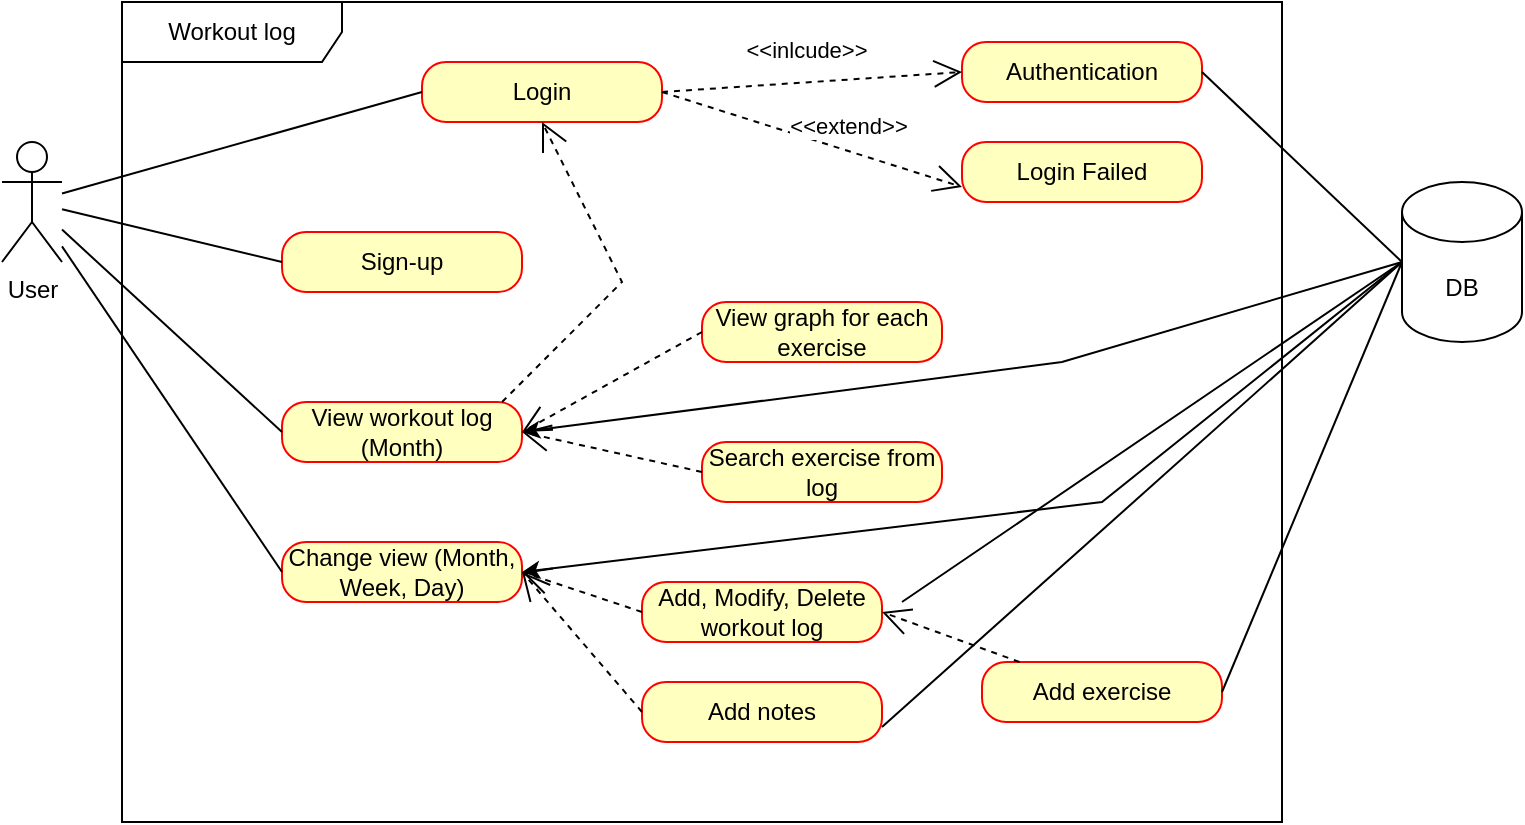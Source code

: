 <mxfile version="21.0.8" type="github">
  <diagram name="페이지-1" id="-foDYBGmw90hOK_yAv1D">
    <mxGraphModel dx="866" dy="1360" grid="1" gridSize="10" guides="1" tooltips="1" connect="1" arrows="1" fold="1" page="1" pageScale="1" pageWidth="827" pageHeight="1169" math="0" shadow="0">
      <root>
        <mxCell id="0" />
        <mxCell id="1" parent="0" />
        <mxCell id="SXND7Tw_zfwHPg5H09Y7-1" value="User&lt;br&gt;" style="shape=umlActor;verticalLabelPosition=bottom;verticalAlign=top;html=1;outlineConnect=0;" vertex="1" parent="1">
          <mxGeometry x="30" y="190" width="30" height="60" as="geometry" />
        </mxCell>
        <mxCell id="SXND7Tw_zfwHPg5H09Y7-2" value="Workout log" style="shape=umlFrame;whiteSpace=wrap;html=1;pointerEvents=0;width=110;height=30;" vertex="1" parent="1">
          <mxGeometry x="90" y="120" width="580" height="410" as="geometry" />
        </mxCell>
        <mxCell id="SXND7Tw_zfwHPg5H09Y7-7" value="Login" style="rounded=1;whiteSpace=wrap;html=1;arcSize=40;fontColor=#000000;fillColor=#ffffc0;strokeColor=#ff0000;" vertex="1" parent="1">
          <mxGeometry x="240" y="150" width="120" height="30" as="geometry" />
        </mxCell>
        <mxCell id="SXND7Tw_zfwHPg5H09Y7-8" value="Sign-up" style="rounded=1;whiteSpace=wrap;html=1;arcSize=40;fontColor=#000000;fillColor=#ffffc0;strokeColor=#ff0000;" vertex="1" parent="1">
          <mxGeometry x="170" y="235" width="120" height="30" as="geometry" />
        </mxCell>
        <mxCell id="SXND7Tw_zfwHPg5H09Y7-9" value="View workout log (Month)" style="rounded=1;whiteSpace=wrap;html=1;arcSize=40;fontColor=#000000;fillColor=#ffffc0;strokeColor=#ff0000;" vertex="1" parent="1">
          <mxGeometry x="170" y="320" width="120" height="30" as="geometry" />
        </mxCell>
        <mxCell id="SXND7Tw_zfwHPg5H09Y7-11" value="Add, Modify, Delete workout log" style="rounded=1;whiteSpace=wrap;html=1;arcSize=40;fontColor=#000000;fillColor=#ffffc0;strokeColor=#ff0000;" vertex="1" parent="1">
          <mxGeometry x="350" y="410" width="120" height="30" as="geometry" />
        </mxCell>
        <mxCell id="SXND7Tw_zfwHPg5H09Y7-12" value="Change view (Month, Week, Day)" style="rounded=1;whiteSpace=wrap;html=1;arcSize=40;fontColor=#000000;fillColor=#ffffc0;strokeColor=#ff0000;" vertex="1" parent="1">
          <mxGeometry x="170" y="390" width="120" height="30" as="geometry" />
        </mxCell>
        <mxCell id="SXND7Tw_zfwHPg5H09Y7-13" value="View graph for each exercise" style="rounded=1;whiteSpace=wrap;html=1;arcSize=40;fontColor=#000000;fillColor=#ffffc0;strokeColor=#ff0000;" vertex="1" parent="1">
          <mxGeometry x="380" y="270" width="120" height="30" as="geometry" />
        </mxCell>
        <mxCell id="SXND7Tw_zfwHPg5H09Y7-14" value="Search exercise from log" style="rounded=1;whiteSpace=wrap;html=1;arcSize=40;fontColor=#000000;fillColor=#ffffc0;strokeColor=#ff0000;" vertex="1" parent="1">
          <mxGeometry x="380" y="340" width="120" height="30" as="geometry" />
        </mxCell>
        <mxCell id="SXND7Tw_zfwHPg5H09Y7-15" value="Authentication" style="rounded=1;whiteSpace=wrap;html=1;arcSize=40;fontColor=#000000;fillColor=#ffffc0;strokeColor=#ff0000;" vertex="1" parent="1">
          <mxGeometry x="510" y="140" width="120" height="30" as="geometry" />
        </mxCell>
        <mxCell id="SXND7Tw_zfwHPg5H09Y7-16" value="Login Failed" style="rounded=1;whiteSpace=wrap;html=1;arcSize=40;fontColor=#000000;fillColor=#ffffc0;strokeColor=#ff0000;" vertex="1" parent="1">
          <mxGeometry x="510" y="190" width="120" height="30" as="geometry" />
        </mxCell>
        <mxCell id="SXND7Tw_zfwHPg5H09Y7-17" value="Add exercise" style="rounded=1;whiteSpace=wrap;html=1;arcSize=40;fontColor=#000000;fillColor=#ffffc0;strokeColor=#ff0000;" vertex="1" parent="1">
          <mxGeometry x="520" y="450" width="120" height="30" as="geometry" />
        </mxCell>
        <mxCell id="SXND7Tw_zfwHPg5H09Y7-18" value="Add notes" style="rounded=1;whiteSpace=wrap;html=1;arcSize=40;fontColor=#000000;fillColor=#ffffc0;strokeColor=#ff0000;" vertex="1" parent="1">
          <mxGeometry x="350" y="460" width="120" height="30" as="geometry" />
        </mxCell>
        <mxCell id="SXND7Tw_zfwHPg5H09Y7-20" value="" style="endArrow=none;html=1;rounded=0;entryX=0;entryY=0.5;entryDx=0;entryDy=0;" edge="1" parent="1" source="SXND7Tw_zfwHPg5H09Y7-1" target="SXND7Tw_zfwHPg5H09Y7-7">
          <mxGeometry width="50" height="50" relative="1" as="geometry">
            <mxPoint x="280" y="520" as="sourcePoint" />
            <mxPoint x="330" y="470" as="targetPoint" />
          </mxGeometry>
        </mxCell>
        <mxCell id="SXND7Tw_zfwHPg5H09Y7-21" value="" style="endArrow=none;html=1;rounded=0;entryX=0;entryY=0.5;entryDx=0;entryDy=0;" edge="1" parent="1" source="SXND7Tw_zfwHPg5H09Y7-1" target="SXND7Tw_zfwHPg5H09Y7-8">
          <mxGeometry width="50" height="50" relative="1" as="geometry">
            <mxPoint x="70" y="225" as="sourcePoint" />
            <mxPoint x="170" y="195" as="targetPoint" />
          </mxGeometry>
        </mxCell>
        <mxCell id="SXND7Tw_zfwHPg5H09Y7-22" value="" style="endArrow=none;html=1;rounded=0;entryX=0;entryY=0.5;entryDx=0;entryDy=0;" edge="1" parent="1" source="SXND7Tw_zfwHPg5H09Y7-1" target="SXND7Tw_zfwHPg5H09Y7-9">
          <mxGeometry width="50" height="50" relative="1" as="geometry">
            <mxPoint x="70" y="232" as="sourcePoint" />
            <mxPoint x="170" y="245" as="targetPoint" />
          </mxGeometry>
        </mxCell>
        <mxCell id="SXND7Tw_zfwHPg5H09Y7-23" value="" style="endArrow=none;html=1;rounded=0;entryX=0;entryY=0.5;entryDx=0;entryDy=0;" edge="1" parent="1" source="SXND7Tw_zfwHPg5H09Y7-1" target="SXND7Tw_zfwHPg5H09Y7-12">
          <mxGeometry width="50" height="50" relative="1" as="geometry">
            <mxPoint x="70" y="238" as="sourcePoint" />
            <mxPoint x="170" y="295" as="targetPoint" />
          </mxGeometry>
        </mxCell>
        <mxCell id="SXND7Tw_zfwHPg5H09Y7-26" value="&amp;lt;&amp;lt;inlcude&amp;gt;&amp;gt;" style="endArrow=open;endSize=12;dashed=1;html=1;rounded=0;exitX=1;exitY=0.5;exitDx=0;exitDy=0;entryX=0;entryY=0.5;entryDx=0;entryDy=0;" edge="1" parent="1" source="SXND7Tw_zfwHPg5H09Y7-7" target="SXND7Tw_zfwHPg5H09Y7-15">
          <mxGeometry x="-0.022" y="16" width="160" relative="1" as="geometry">
            <mxPoint x="310" y="450" as="sourcePoint" />
            <mxPoint x="470" y="450" as="targetPoint" />
            <mxPoint as="offset" />
          </mxGeometry>
        </mxCell>
        <mxCell id="SXND7Tw_zfwHPg5H09Y7-27" value="&amp;lt;&amp;lt;extend&amp;gt;&amp;gt;" style="endArrow=open;endSize=12;dashed=1;html=1;rounded=0;exitX=1;exitY=0.5;exitDx=0;exitDy=0;entryX=0;entryY=0.75;entryDx=0;entryDy=0;" edge="1" parent="1" source="SXND7Tw_zfwHPg5H09Y7-7" target="SXND7Tw_zfwHPg5H09Y7-16">
          <mxGeometry x="0.194" y="12" width="160" relative="1" as="geometry">
            <mxPoint x="300" y="205" as="sourcePoint" />
            <mxPoint x="430" y="175" as="targetPoint" />
            <mxPoint as="offset" />
          </mxGeometry>
        </mxCell>
        <mxCell id="SXND7Tw_zfwHPg5H09Y7-28" value="" style="endArrow=open;endSize=12;dashed=1;html=1;rounded=0;exitX=0;exitY=0.5;exitDx=0;exitDy=0;entryX=1;entryY=0.5;entryDx=0;entryDy=0;" edge="1" parent="1" source="SXND7Tw_zfwHPg5H09Y7-14" target="SXND7Tw_zfwHPg5H09Y7-9">
          <mxGeometry x="0.194" y="12" width="160" relative="1" as="geometry">
            <mxPoint x="180" y="312" as="sourcePoint" />
            <mxPoint x="310" y="340" as="targetPoint" />
            <mxPoint as="offset" />
          </mxGeometry>
        </mxCell>
        <mxCell id="SXND7Tw_zfwHPg5H09Y7-29" value="" style="endArrow=open;endSize=12;dashed=1;html=1;rounded=0;exitX=0;exitY=0.5;exitDx=0;exitDy=0;entryX=1;entryY=0.5;entryDx=0;entryDy=0;" edge="1" parent="1" source="SXND7Tw_zfwHPg5H09Y7-13" target="SXND7Tw_zfwHPg5H09Y7-9">
          <mxGeometry x="0.194" y="12" width="160" relative="1" as="geometry">
            <mxPoint x="390" y="375" as="sourcePoint" />
            <mxPoint x="300" y="345" as="targetPoint" />
            <mxPoint as="offset" />
          </mxGeometry>
        </mxCell>
        <mxCell id="SXND7Tw_zfwHPg5H09Y7-30" value="DB" style="shape=cylinder3;whiteSpace=wrap;html=1;boundedLbl=1;backgroundOutline=1;size=15;" vertex="1" parent="1">
          <mxGeometry x="730" y="210" width="60" height="80" as="geometry" />
        </mxCell>
        <mxCell id="SXND7Tw_zfwHPg5H09Y7-31" value="" style="endArrow=open;endSize=12;dashed=1;html=1;rounded=0;exitX=0.917;exitY=0;exitDx=0;exitDy=0;entryX=0.5;entryY=1;entryDx=0;entryDy=0;exitPerimeter=0;" edge="1" parent="1" source="SXND7Tw_zfwHPg5H09Y7-9" target="SXND7Tw_zfwHPg5H09Y7-7">
          <mxGeometry x="0.194" y="12" width="160" relative="1" as="geometry">
            <mxPoint x="390" y="295" as="sourcePoint" />
            <mxPoint x="300" y="345" as="targetPoint" />
            <mxPoint as="offset" />
            <Array as="points">
              <mxPoint x="340" y="260" />
            </Array>
          </mxGeometry>
        </mxCell>
        <mxCell id="SXND7Tw_zfwHPg5H09Y7-32" value="" style="endArrow=open;endSize=12;dashed=1;html=1;rounded=0;exitX=0;exitY=0.5;exitDx=0;exitDy=0;entryX=1;entryY=0.5;entryDx=0;entryDy=0;" edge="1" parent="1" source="SXND7Tw_zfwHPg5H09Y7-11" target="SXND7Tw_zfwHPg5H09Y7-12">
          <mxGeometry x="0.194" y="12" width="160" relative="1" as="geometry">
            <mxPoint x="390" y="345" as="sourcePoint" />
            <mxPoint x="300" y="345" as="targetPoint" />
            <mxPoint as="offset" />
          </mxGeometry>
        </mxCell>
        <mxCell id="SXND7Tw_zfwHPg5H09Y7-33" value="" style="endArrow=open;endSize=12;dashed=1;html=1;rounded=0;exitX=0;exitY=0.5;exitDx=0;exitDy=0;entryX=1;entryY=0.5;entryDx=0;entryDy=0;" edge="1" parent="1" source="SXND7Tw_zfwHPg5H09Y7-18" target="SXND7Tw_zfwHPg5H09Y7-12">
          <mxGeometry x="0.194" y="12" width="160" relative="1" as="geometry">
            <mxPoint x="360" y="415" as="sourcePoint" />
            <mxPoint x="300" y="415" as="targetPoint" />
            <mxPoint as="offset" />
          </mxGeometry>
        </mxCell>
        <mxCell id="SXND7Tw_zfwHPg5H09Y7-34" value="" style="endArrow=open;endSize=12;dashed=1;html=1;rounded=0;entryX=1;entryY=0.5;entryDx=0;entryDy=0;" edge="1" parent="1" source="SXND7Tw_zfwHPg5H09Y7-17" target="SXND7Tw_zfwHPg5H09Y7-11">
          <mxGeometry x="0.194" y="12" width="160" relative="1" as="geometry">
            <mxPoint x="360" y="465" as="sourcePoint" />
            <mxPoint x="300" y="415" as="targetPoint" />
            <mxPoint as="offset" />
          </mxGeometry>
        </mxCell>
        <mxCell id="SXND7Tw_zfwHPg5H09Y7-35" value="" style="endArrow=classic;html=1;rounded=0;exitX=0;exitY=0.5;exitDx=0;exitDy=0;exitPerimeter=0;entryX=1;entryY=0.5;entryDx=0;entryDy=0;" edge="1" parent="1" source="SXND7Tw_zfwHPg5H09Y7-30" target="SXND7Tw_zfwHPg5H09Y7-9">
          <mxGeometry width="50" height="50" relative="1" as="geometry">
            <mxPoint x="410" y="470" as="sourcePoint" />
            <mxPoint x="320" y="340" as="targetPoint" />
            <Array as="points">
              <mxPoint x="560" y="300" />
            </Array>
          </mxGeometry>
        </mxCell>
        <mxCell id="SXND7Tw_zfwHPg5H09Y7-37" value="" style="endArrow=classic;html=1;rounded=0;entryX=1;entryY=0.5;entryDx=0;entryDy=0;exitX=0;exitY=0.5;exitDx=0;exitDy=0;exitPerimeter=0;" edge="1" parent="1" source="SXND7Tw_zfwHPg5H09Y7-30" target="SXND7Tw_zfwHPg5H09Y7-12">
          <mxGeometry width="50" height="50" relative="1" as="geometry">
            <mxPoint x="380" y="700" as="sourcePoint" />
            <mxPoint x="430" y="650" as="targetPoint" />
            <Array as="points">
              <mxPoint x="580" y="370" />
            </Array>
          </mxGeometry>
        </mxCell>
        <mxCell id="SXND7Tw_zfwHPg5H09Y7-38" value="" style="endArrow=none;html=1;rounded=0;entryX=1;entryY=0.5;entryDx=0;entryDy=0;exitX=0;exitY=0.5;exitDx=0;exitDy=0;exitPerimeter=0;" edge="1" parent="1" source="SXND7Tw_zfwHPg5H09Y7-30" target="SXND7Tw_zfwHPg5H09Y7-15">
          <mxGeometry width="50" height="50" relative="1" as="geometry">
            <mxPoint x="430" y="500" as="sourcePoint" />
            <mxPoint x="480" y="450" as="targetPoint" />
          </mxGeometry>
        </mxCell>
        <mxCell id="SXND7Tw_zfwHPg5H09Y7-40" value="" style="endArrow=none;html=1;rounded=0;entryX=1;entryY=0.5;entryDx=0;entryDy=0;exitX=0;exitY=0.5;exitDx=0;exitDy=0;exitPerimeter=0;" edge="1" parent="1" source="SXND7Tw_zfwHPg5H09Y7-30" target="SXND7Tw_zfwHPg5H09Y7-17">
          <mxGeometry width="50" height="50" relative="1" as="geometry">
            <mxPoint x="550" y="685" as="sourcePoint" />
            <mxPoint x="450" y="590" as="targetPoint" />
          </mxGeometry>
        </mxCell>
        <mxCell id="SXND7Tw_zfwHPg5H09Y7-41" value="" style="endArrow=none;html=1;rounded=0;entryX=1;entryY=0;entryDx=0;entryDy=0;exitX=0;exitY=0.5;exitDx=0;exitDy=0;exitPerimeter=0;" edge="1" parent="1" source="SXND7Tw_zfwHPg5H09Y7-30">
          <mxGeometry width="50" height="50" relative="1" as="geometry">
            <mxPoint x="740" y="260" as="sourcePoint" />
            <mxPoint x="480" y="420" as="targetPoint" />
          </mxGeometry>
        </mxCell>
        <mxCell id="SXND7Tw_zfwHPg5H09Y7-43" value="" style="endArrow=none;html=1;rounded=0;entryX=1;entryY=0.75;entryDx=0;entryDy=0;exitX=0;exitY=0.5;exitDx=0;exitDy=0;exitPerimeter=0;" edge="1" parent="1" source="SXND7Tw_zfwHPg5H09Y7-30" target="SXND7Tw_zfwHPg5H09Y7-18">
          <mxGeometry width="50" height="50" relative="1" as="geometry">
            <mxPoint x="740" y="260" as="sourcePoint" />
            <mxPoint x="490" y="430" as="targetPoint" />
          </mxGeometry>
        </mxCell>
      </root>
    </mxGraphModel>
  </diagram>
</mxfile>
